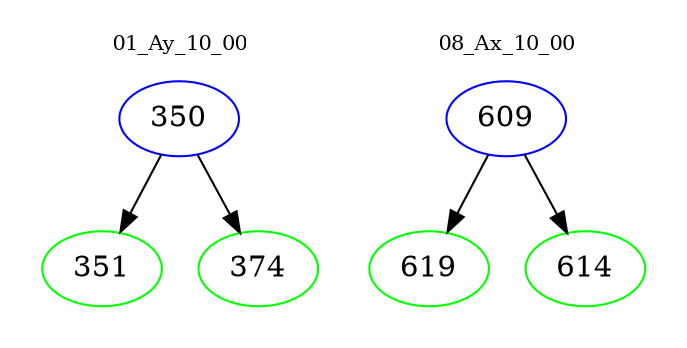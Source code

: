 digraph{
subgraph cluster_0 {
color = white
label = "01_Ay_10_00";
fontsize=10;
T0_350 [label="350", color="blue"]
T0_350 -> T0_351 [color="black"]
T0_351 [label="351", color="green"]
T0_350 -> T0_374 [color="black"]
T0_374 [label="374", color="green"]
}
subgraph cluster_1 {
color = white
label = "08_Ax_10_00";
fontsize=10;
T1_609 [label="609", color="blue"]
T1_609 -> T1_619 [color="black"]
T1_619 [label="619", color="green"]
T1_609 -> T1_614 [color="black"]
T1_614 [label="614", color="green"]
}
}
